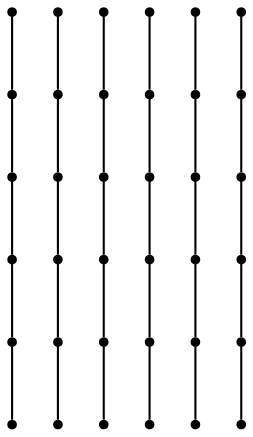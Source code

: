 graph {
  node [shape=point,comment="{\"directed\":false,\"doi\":\"10.1007/3-540-44541-2_25\",\"figure\":\"6 (1)\"}"]

  v0 [pos="1750.749969482422,1560.1250330607093"]
  v1 [pos="1750.749969482422,1503.1249999999998"]
  v2 [pos="1750.749969482422,1446.374988555908"]
  v3 [pos="1750.7499694824219,1389.62500890096"]
  v4 [pos="1750.749969482422,1333.125019073486"]
  v5 [pos="1750.749969482422,1276.6250292460122"]
  v6 [pos="1524.0000089009604,1560.1250330607093"]
  v7 [pos="1524.0000089009604,1503.1249999999998"]
  v8 [pos="1524.0000089009604,1446.374988555908"]
  v9 [pos="1524.0000089009604,1389.62500890096"]
  v10 [pos="1524.0000089009604,1333.125019073486"]
  v11 [pos="1524.0000089009604,1276.6250292460122"]
  v12 [pos="1410.7499758402507,1560.1250330607095"]
  v13 [pos="1410.749975840251,1503.1249999999998"]
  v14 [pos="1410.749975840251,1446.3749885559077"]
  v15 [pos="1410.749975840251,1389.62500890096"]
  v16 [pos="1410.749975840251,1333.1250190734859"]
  v17 [pos="1410.749975840251,1276.625029246012"]
  v18 [pos="1778.9999961853027,1304.875024159749"]
  v19 [pos="1722.499974568685,1304.875024159749"]
  v20 [pos="1552.5000254313152,1304.875024159749"]
  v21 [pos="1495.5000241597495,1304.875024159749"]
  v22 [pos="1438.9999707539878,1304.875024159749"]
  v23 [pos="1382.499980926514,1304.875024159749"]
  v24 [pos="1778.9999961853027,1418.124993642171"]
  v25 [pos="1722.4999745686853,1418.124993642171"]
  v26 [pos="1552.5000254313154,1418.124993642171"]
  v27 [pos="1495.5000241597495,1418.124993642171"]
  v28 [pos="1438.9999707539878,1418.124993642171"]
  v29 [pos="1382.499980926514,1418.124993642171"]
  v30 [pos="1778.999996185303,1531.6249847412107"]
  v31 [pos="1722.499974568685,1531.6249847412107"]
  v32 [pos="1552.5000254313152,1531.6249847412107"]
  v33 [pos="1495.5000241597495,1531.6249847412107"]
  v34 [pos="1438.9999707539878,1531.6249847412107"]
  v35 [pos="1382.499980926514,1531.6249847412107"]

  v1 -- v0 [id="-2",pos="1750.749969482422,1503.1249999999998 1750.749969482422,1560.1250330607093 1750.749969482422,1560.1250330607093 1750.749969482422,1560.1250330607093"]
  v2 -- v1 [id="-3",pos="1750.749969482422,1446.374988555908 1750.749969482422,1503.1249999999998 1750.749969482422,1503.1249999999998 1750.749969482422,1503.1249999999998"]
  v35 -- v34 [id="-5",pos="1382.499980926514,1531.6249847412107 1438.9999707539878,1531.6249847412107 1438.9999707539878,1531.6249847412107 1438.9999707539878,1531.6249847412107"]
  v34 -- v33 [id="-6",pos="1438.9999707539878,1531.6249847412107 1495.5000241597495,1531.6249847412107 1495.5000241597495,1531.6249847412107 1495.5000241597495,1531.6249847412107"]
  v33 -- v32 [id="-7",pos="1495.5000241597495,1531.6249847412107 1552.5000254313152,1531.6249847412107 1552.5000254313152,1531.6249847412107 1552.5000254313152,1531.6249847412107"]
  v32 -- v31 [id="-8",pos="1552.5000254313152,1531.6249847412107 1722.499974568685,1531.6249847412107 1722.499974568685,1531.6249847412107 1722.499974568685,1531.6249847412107"]
  v31 -- v30 [id="-9",pos="1722.499974568685,1531.6249847412107 1778.999996185303,1531.6249847412107 1778.999996185303,1531.6249847412107 1778.999996185303,1531.6249847412107"]
  v3 -- v2 [id="-11",pos="1750.7499694824219,1389.62500890096 1750.749969482422,1446.374988555908 1750.749969482422,1446.374988555908 1750.749969482422,1446.374988555908"]
  v26 -- v25 [id="-13",pos="1552.5000254313154,1418.124993642171 1722.4999745686853,1418.124993642171 1722.4999745686853,1418.124993642171 1722.4999745686853,1418.124993642171"]
  v27 -- v26 [id="-14",pos="1495.5000241597495,1418.124993642171 1552.5000254313154,1418.124993642171 1552.5000254313154,1418.124993642171 1552.5000254313154,1418.124993642171"]
  v23 -- v22 [id="-16",pos="1382.499980926514,1304.875024159749 1438.9999707539878,1304.875024159749 1438.9999707539878,1304.875024159749 1438.9999707539878,1304.875024159749"]
  v22 -- v21 [id="-17",pos="1438.9999707539878,1304.875024159749 1495.5000241597495,1304.875024159749 1495.5000241597495,1304.875024159749 1495.5000241597495,1304.875024159749"]
  v21 -- v20 [id="-18",pos="1495.5000241597495,1304.875024159749 1552.5000254313152,1304.875024159749 1552.5000254313152,1304.875024159749 1552.5000254313152,1304.875024159749"]
  v20 -- v19 [id="-19",pos="1552.5000254313152,1304.875024159749 1722.499974568685,1304.875024159749 1722.499974568685,1304.875024159749 1722.499974568685,1304.875024159749"]
  v19 -- v18 [id="-20",pos="1722.499974568685,1304.875024159749 1778.9999961853027,1304.875024159749 1778.9999961853027,1304.875024159749 1778.9999961853027,1304.875024159749"]
  v25 -- v24 [id="-22",pos="1722.4999745686853,1418.124993642171 1778.9999961853027,1418.124993642171 1778.9999961853027,1418.124993642171 1778.9999961853027,1418.124993642171"]
  v17 -- v16 [id="-24",pos="1410.749975840251,1276.625029246012 1410.749975840251,1333.1250190734859 1410.749975840251,1333.1250190734859 1410.749975840251,1333.1250190734859"]
  v16 -- v15 [id="-25",pos="1410.749975840251,1333.1250190734859 1410.749975840251,1389.62500890096 1410.749975840251,1389.62500890096 1410.749975840251,1389.62500890096"]
  v15 -- v14 [id="-26",pos="1410.749975840251,1389.62500890096 1410.749975840251,1446.3749885559077 1410.749975840251,1446.3749885559077 1410.749975840251,1446.3749885559077"]
  v14 -- v13 [id="-27",pos="1410.749975840251,1446.3749885559077 1410.749975840251,1503.1249999999998 1410.749975840251,1503.1249999999998 1410.749975840251,1503.1249999999998"]
  v13 -- v12 [id="-28",pos="1410.749975840251,1503.1249999999998 1410.7499758402507,1560.1250330607095 1410.7499758402507,1560.1250330607095 1410.7499758402507,1560.1250330607095"]
  v11 -- v10 [id="-31",pos="1524.0000089009604,1276.6250292460122 1524.0000089009604,1333.125019073486 1524.0000089009604,1333.125019073486 1524.0000089009604,1333.125019073486"]
  v10 -- v9 [id="-32",pos="1524.0000089009604,1333.125019073486 1524.0000089009604,1389.62500890096 1524.0000089009604,1389.62500890096 1524.0000089009604,1389.62500890096"]
  v9 -- v8 [id="-33",pos="1524.0000089009604,1389.62500890096 1524.0000089009604,1446.374988555908 1524.0000089009604,1446.374988555908 1524.0000089009604,1446.374988555908"]
  v8 -- v7 [id="-34",pos="1524.0000089009604,1446.374988555908 1524.0000089009604,1503.1249999999998 1524.0000089009604,1503.1249999999998 1524.0000089009604,1503.1249999999998"]
  v7 -- v6 [id="-35",pos="1524.0000089009604,1503.1249999999998 1524.0000089009604,1560.1250330607093 1524.0000089009604,1560.1250330607093 1524.0000089009604,1560.1250330607093"]
  v28 -- v27 [id="-37",pos="1438.9999707539878,1418.124993642171 1495.5000241597495,1418.124993642171 1495.5000241597495,1418.124993642171 1495.5000241597495,1418.124993642171"]
  v29 -- v28 [id="-39",pos="1382.499980926514,1418.124993642171 1438.9999707539878,1418.124993642171 1438.9999707539878,1418.124993642171 1438.9999707539878,1418.124993642171"]
  v4 -- v3 [id="-40",pos="1750.749969482422,1333.125019073486 1750.7499694824219,1389.62500890096 1750.7499694824219,1389.62500890096 1750.7499694824219,1389.62500890096"]
  v5 -- v4 [id="-41",pos="1750.749969482422,1276.6250292460122 1750.749969482422,1333.125019073486 1750.749969482422,1333.125019073486 1750.749969482422,1333.125019073486"]
}